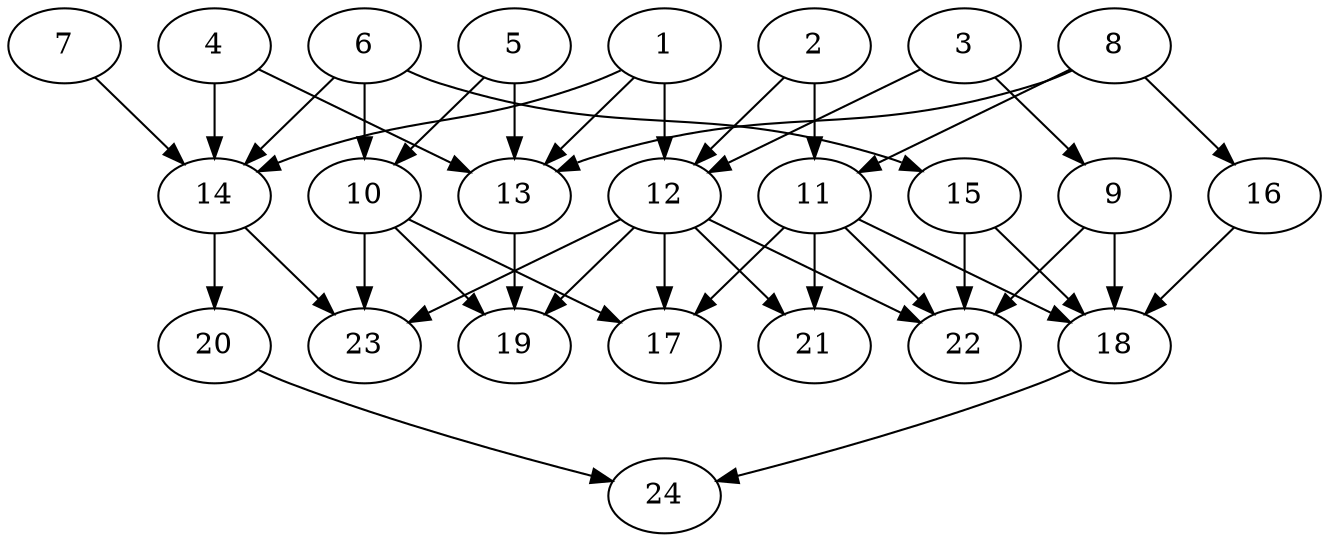 // DAG (tier=2-normal, mode=data, n=24, ccr=0.432, fat=0.622, density=0.448, regular=0.567, jump=0.156, mindata=2097152, maxdata=16777216)
// DAG automatically generated by daggen at Sun Aug 24 16:33:34 2025
// /home/ermia/Project/Environments/daggen/bin/daggen --dot --ccr 0.432 --fat 0.622 --regular 0.567 --density 0.448 --jump 0.156 --mindata 2097152 --maxdata 16777216 -n 24 
digraph G {
  1 [size="352275062994661056", alpha="0.10", expect_size="176137531497330528"]
  1 -> 12 [size ="566804820787200"]
  1 -> 13 [size ="566804820787200"]
  1 -> 14 [size ="566804820787200"]
  2 [size="480899666408189722624", alpha="0.06", expect_size="240449833204094861312"]
  2 -> 11 [size ="491050665771008"]
  2 -> 12 [size ="491050665771008"]
  3 [size="534843158063315156992", alpha="0.13", expect_size="267421579031657578496"]
  3 -> 9 [size ="527117720748032"]
  3 -> 12 [size ="527117720748032"]
  4 [size="12718678542306944", alpha="0.18", expect_size="6359339271153472"]
  4 -> 13 [size ="236704237617152"]
  4 -> 14 [size ="236704237617152"]
  5 [size="26184042657311448", alpha="0.14", expect_size="13092021328655724"]
  5 -> 10 [size ="472362650697728"]
  5 -> 13 [size ="472362650697728"]
  6 [size="2654374020162886656", alpha="0.00", expect_size="1327187010081443328"]
  6 -> 10 [size ="1000311305011200"]
  6 -> 14 [size ="1000311305011200"]
  6 -> 15 [size ="1000311305011200"]
  7 [size="225527264984635424", alpha="0.17", expect_size="112763632492317712"]
  7 -> 14 [size ="89041416486912"]
  8 [size="30184505340912888", alpha="0.03", expect_size="15092252670456444"]
  8 -> 11 [size ="1259021017284608"]
  8 -> 13 [size ="1259021017284608"]
  8 -> 16 [size ="1259021017284608"]
  9 [size="11025859091933748", alpha="0.15", expect_size="5512929545966874"]
  9 -> 18 [size ="477791699075072"]
  9 -> 22 [size ="477791699075072"]
  10 [size="1019595418033387995136", alpha="0.19", expect_size="509797709016693997568"]
  10 -> 17 [size ="810417051926528"]
  10 -> 19 [size ="810417051926528"]
  10 -> 23 [size ="810417051926528"]
  11 [size="144284139041169866752", alpha="0.09", expect_size="72142069520584933376"]
  11 -> 17 [size ="220074157801472"]
  11 -> 18 [size ="220074157801472"]
  11 -> 21 [size ="220074157801472"]
  11 -> 22 [size ="220074157801472"]
  12 [size="109411285942621152", alpha="0.09", expect_size="54705642971310576"]
  12 -> 17 [size ="75195784101888"]
  12 -> 19 [size ="75195784101888"]
  12 -> 21 [size ="75195784101888"]
  12 -> 22 [size ="75195784101888"]
  12 -> 23 [size ="75195784101888"]
  13 [size="293033189668009152", alpha="0.19", expect_size="146516594834004576"]
  13 -> 19 [size ="348878859665408"]
  14 [size="860958589694952", alpha="0.03", expect_size="430479294847476"]
  14 -> 20 [size ="68951748902912"]
  14 -> 23 [size ="68951748902912"]
  15 [size="4488545319278813904896", alpha="0.14", expect_size="2244272659639406952448"]
  15 -> 18 [size ="2176842777755648"]
  15 -> 22 [size ="2176842777755648"]
  16 [size="60937465459004296", alpha="0.05", expect_size="30468732729502148"]
  16 -> 18 [size ="1775889285120000"]
  17 [size="47934468920964344", alpha="0.06", expect_size="23967234460482172"]
  18 [size="2940260147296536", alpha="0.09", expect_size="1470130073648268"]
  18 -> 24 [size ="219387231469568"]
  19 [size="369241297901515177984", alpha="0.08", expect_size="184620648950757588992"]
  20 [size="7313016554736916", alpha="0.12", expect_size="3656508277368458"]
  20 -> 24 [size ="363969697021952"]
  21 [size="517623793796727701504", alpha="0.09", expect_size="258811896898363850752"]
  22 [size="3465802432701104", alpha="0.02", expect_size="1732901216350552"]
  23 [size="151153069262299744", alpha="0.19", expect_size="75576534631149872"]
  24 [size="33337498792852717568", alpha="0.16", expect_size="16668749396426358784"]
}